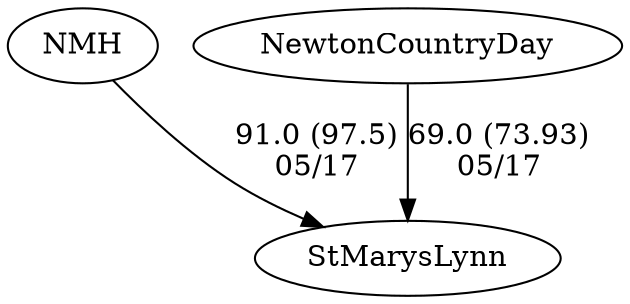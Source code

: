 digraph girls3foursStMarysLynn {StMarysLynn [URL="girls3foursStMarysLynn.html"];NMH [URL="girls3foursNMH.html"];NewtonCountryDay [URL="girls3foursNewtonCountryDay.html"];NMH -> StMarysLynn[label="91.0 (97.5)
05/17", weight="9", tooltip="NEIRA Boys & Girls Fours,NMH vs Middlesex, Newton Country Day and St. Mary's - Lynn			
Distance: 1400m (upstream) Conditions: A strong current continued to provide plenty of extra length to our standard course; moderate chop due to blustery tailwinds but good conditions overall Comments: In the boys 4th boat race, a Middlesex seat broke a wheel early in the contest that made it difficult for its oarsman to use his full drive for the rest of the race. Please consider this when assessing the margin for NEIRA seeding purposes. 
One of our final events was the Eights race, which featured two NMH crews and one St Mary's crew. Results were: 
1. NMH Girls novice eight - 6:35
2. NMH mixed eight - 7:02
3. St Mary's - Lynn - 7:49
None", URL="https://www.row2k.com/results/resultspage.cfm?UID=30B60C8D1DD9BD66CE6EB65F1C28CCEB&cat=5", random="random"]; 
NewtonCountryDay -> StMarysLynn[label="69.0 (73.93)
05/17", weight="31", tooltip="NEIRA Boys & Girls Fours,NMH vs Middlesex, Newton Country Day and St. Mary's - Lynn			
Distance: 1400m (upstream) Conditions: A strong current continued to provide plenty of extra length to our standard course; moderate chop due to blustery tailwinds but good conditions overall Comments: In the boys 4th boat race, a Middlesex seat broke a wheel early in the contest that made it difficult for its oarsman to use his full drive for the rest of the race. Please consider this when assessing the margin for NEIRA seeding purposes. 
One of our final events was the Eights race, which featured two NMH crews and one St Mary's crew. Results were: 
1. NMH Girls novice eight - 6:35
2. NMH mixed eight - 7:02
3. St Mary's - Lynn - 7:49
None", URL="https://www.row2k.com/results/resultspage.cfm?UID=30B60C8D1DD9BD66CE6EB65F1C28CCEB&cat=5", random="random"]}